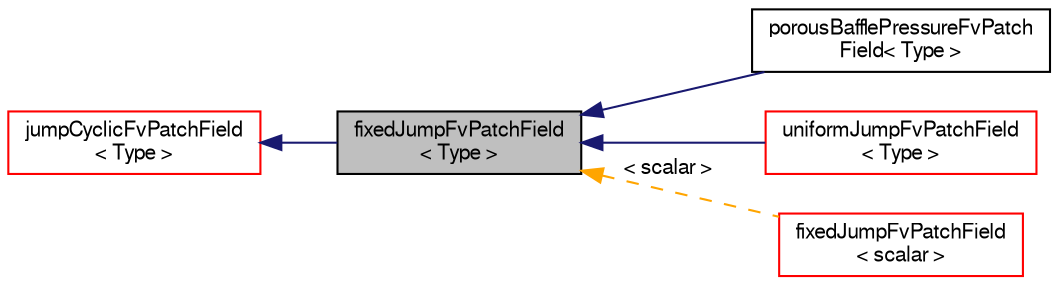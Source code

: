 digraph "fixedJumpFvPatchField&lt; Type &gt;"
{
  bgcolor="transparent";
  edge [fontname="FreeSans",fontsize="10",labelfontname="FreeSans",labelfontsize="10"];
  node [fontname="FreeSans",fontsize="10",shape=record];
  rankdir="LR";
  Node0 [label="fixedJumpFvPatchField\l\< Type \>",height=0.2,width=0.4,color="black", fillcolor="grey75", style="filled", fontcolor="black"];
  Node1 -> Node0 [dir="back",color="midnightblue",fontsize="10",style="solid",fontname="FreeSans"];
  Node1 [label="jumpCyclicFvPatchField\l\< Type \>",height=0.2,width=0.4,color="red",URL="$a22026.html",tooltip="This boundary condition provides a base class for coupled-cyclic conditions with a specified &#39;jump&#39; (..."];
  Node0 -> Node15 [dir="back",color="midnightblue",fontsize="10",style="solid",fontname="FreeSans"];
  Node15 [label="porousBafflePressureFvPatch\lField\< Type \>",height=0.2,width=0.4,color="black",URL="$a30826.html",tooltip="This boundary condition provides a jump condition, using the cyclic condition as a base..."];
  Node0 -> Node16 [dir="back",color="midnightblue",fontsize="10",style="solid",fontname="FreeSans"];
  Node16 [label="uniformJumpFvPatchField\l\< Type \>",height=0.2,width=0.4,color="red",URL="$a22322.html",tooltip="This boundary condition provides a jump condition, using the cyclic condition as a base..."];
  Node0 -> Node18 [dir="back",color="orange",fontsize="10",style="dashed",label=" \< scalar \>" ,fontname="FreeSans"];
  Node18 [label="fixedJumpFvPatchField\l\< scalar \>",height=0.2,width=0.4,color="red",URL="$a22102.html"];
}
